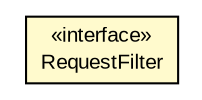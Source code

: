 #!/usr/local/bin/dot
#
# Class diagram 
# Generated by UMLGraph version R5_6-24-gf6e263 (http://www.umlgraph.org/)
#

digraph G {
	edge [fontname="arial",fontsize=10,labelfontname="arial",labelfontsize=10];
	node [fontname="arial",fontsize=10,shape=plaintext];
	nodesep=0.25;
	ranksep=0.5;
	rankdir=LR;
	// org.turbogwt.net.http.client.RequestFilter
	c2947 [label=<<table title="org.turbogwt.net.http.client.RequestFilter" border="0" cellborder="1" cellspacing="0" cellpadding="2" port="p" bgcolor="lemonChiffon" href="./RequestFilter.html">
		<tr><td><table border="0" cellspacing="0" cellpadding="1">
<tr><td align="center" balign="center"> &#171;interface&#187; </td></tr>
<tr><td align="center" balign="center"> RequestFilter </td></tr>
		</table></td></tr>
		</table>>, URL="./RequestFilter.html", fontname="arial", fontcolor="black", fontsize=10.0];
}

